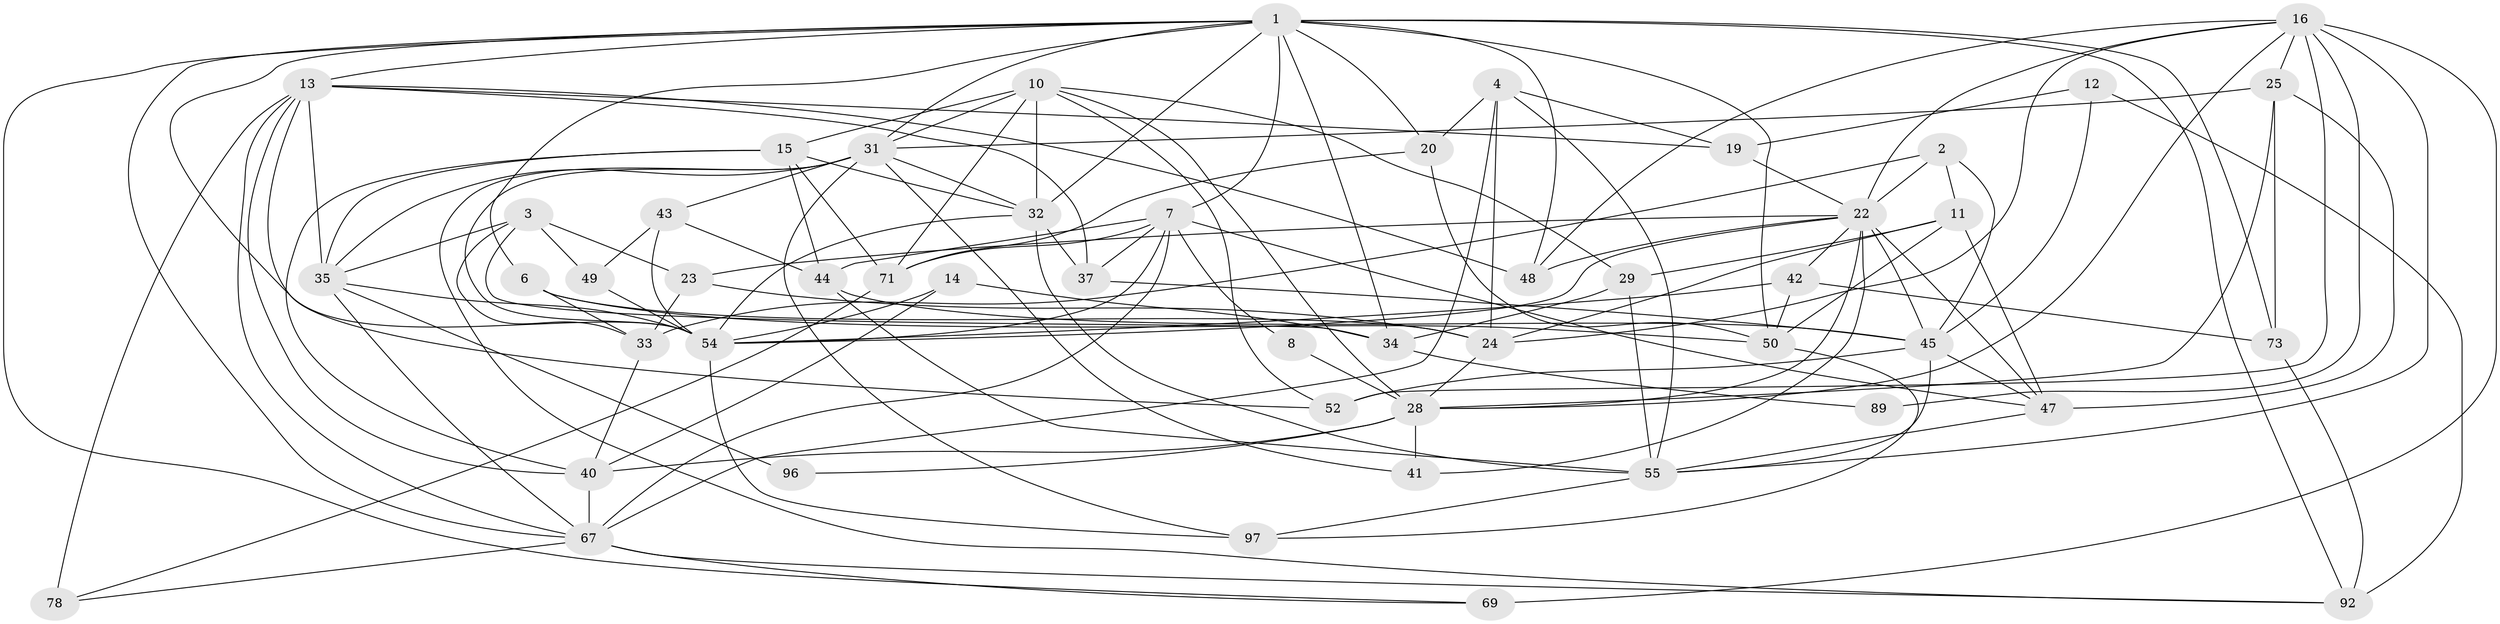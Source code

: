 // original degree distribution, {4: 0.297029702970297, 2: 0.12871287128712872, 5: 0.2079207920792079, 3: 0.25742574257425743, 8: 0.019801980198019802, 6: 0.0594059405940594, 7: 0.019801980198019802, 9: 0.009900990099009901}
// Generated by graph-tools (version 1.1) at 2025/18/03/04/25 18:18:49]
// undirected, 50 vertices, 139 edges
graph export_dot {
graph [start="1"]
  node [color=gray90,style=filled];
  1 [super="+70+53+5"];
  2 [super="+58"];
  3 [super="+84+77"];
  4;
  6 [super="+51+68"];
  7 [super="+9+66"];
  8;
  10 [super="+21"];
  11 [super="+46"];
  12;
  13 [super="+17+88+26"];
  14;
  15 [super="+101+18"];
  16 [super="+64+30"];
  19;
  20 [super="+61"];
  22 [super="+59+60"];
  23;
  24 [super="+76"];
  25 [super="+27"];
  28 [super="+87+39+85"];
  29;
  31 [super="+99+36+57"];
  32 [super="+56"];
  33;
  34 [super="+90"];
  35 [super="+91"];
  37;
  40;
  41;
  42 [super="+82"];
  43;
  44;
  45 [super="+74"];
  47 [super="+93+79"];
  48 [super="+86"];
  49;
  50;
  52;
  54 [super="+65"];
  55 [super="+75+81"];
  67 [super="+80+72"];
  69;
  71;
  73;
  78;
  89;
  92;
  96;
  97;
  1 -- 32;
  1 -- 54;
  1 -- 50;
  1 -- 20;
  1 -- 69;
  1 -- 7 [weight=2];
  1 -- 73;
  1 -- 13;
  1 -- 34;
  1 -- 6;
  1 -- 48;
  1 -- 92;
  1 -- 31;
  1 -- 67;
  2 -- 33;
  2 -- 11;
  2 -- 22;
  2 -- 45;
  3 -- 49;
  3 -- 35 [weight=2];
  3 -- 33;
  3 -- 23;
  3 -- 34;
  4 -- 19;
  4 -- 20;
  4 -- 67;
  4 -- 24;
  4 -- 55;
  6 -- 24;
  6 -- 50;
  6 -- 33;
  7 -- 8;
  7 -- 37;
  7 -- 44;
  7 -- 47;
  7 -- 54;
  7 -- 67;
  7 -- 71;
  8 -- 28;
  10 -- 29;
  10 -- 15;
  10 -- 32;
  10 -- 52;
  10 -- 71;
  10 -- 28;
  10 -- 31;
  11 -- 47 [weight=3];
  11 -- 50;
  11 -- 29;
  11 -- 24;
  12 -- 19;
  12 -- 92;
  12 -- 45;
  13 -- 52;
  13 -- 78;
  13 -- 40;
  13 -- 35;
  13 -- 19;
  13 -- 67;
  13 -- 37;
  13 -- 48;
  14 -- 40;
  14 -- 54;
  14 -- 34;
  15 -- 44;
  15 -- 71;
  15 -- 40;
  15 -- 32;
  15 -- 35;
  16 -- 48;
  16 -- 69 [weight=2];
  16 -- 52;
  16 -- 22;
  16 -- 55;
  16 -- 28;
  16 -- 25;
  16 -- 89;
  16 -- 24;
  19 -- 22;
  20 -- 50;
  20 -- 71;
  22 -- 47;
  22 -- 41;
  22 -- 45 [weight=2];
  22 -- 23;
  22 -- 54;
  22 -- 28;
  22 -- 48;
  22 -- 42;
  23 -- 33;
  23 -- 24;
  24 -- 28;
  25 -- 73;
  25 -- 31 [weight=2];
  25 -- 28;
  25 -- 47;
  28 -- 41;
  28 -- 40;
  28 -- 96;
  29 -- 55;
  29 -- 34;
  31 -- 43;
  31 -- 92;
  31 -- 97;
  31 -- 41;
  31 -- 32;
  31 -- 54 [weight=2];
  31 -- 35;
  32 -- 55;
  32 -- 37;
  32 -- 54;
  33 -- 40;
  34 -- 89;
  35 -- 54;
  35 -- 96;
  35 -- 67;
  37 -- 45;
  40 -- 67;
  42 -- 50;
  42 -- 73;
  42 -- 54;
  43 -- 44;
  43 -- 49;
  43 -- 54;
  44 -- 55;
  44 -- 45;
  45 -- 47;
  45 -- 52;
  45 -- 55;
  47 -- 55;
  49 -- 54;
  50 -- 97;
  54 -- 97;
  55 -- 97;
  67 -- 92;
  67 -- 78;
  67 -- 69;
  71 -- 78;
  73 -- 92;
}
